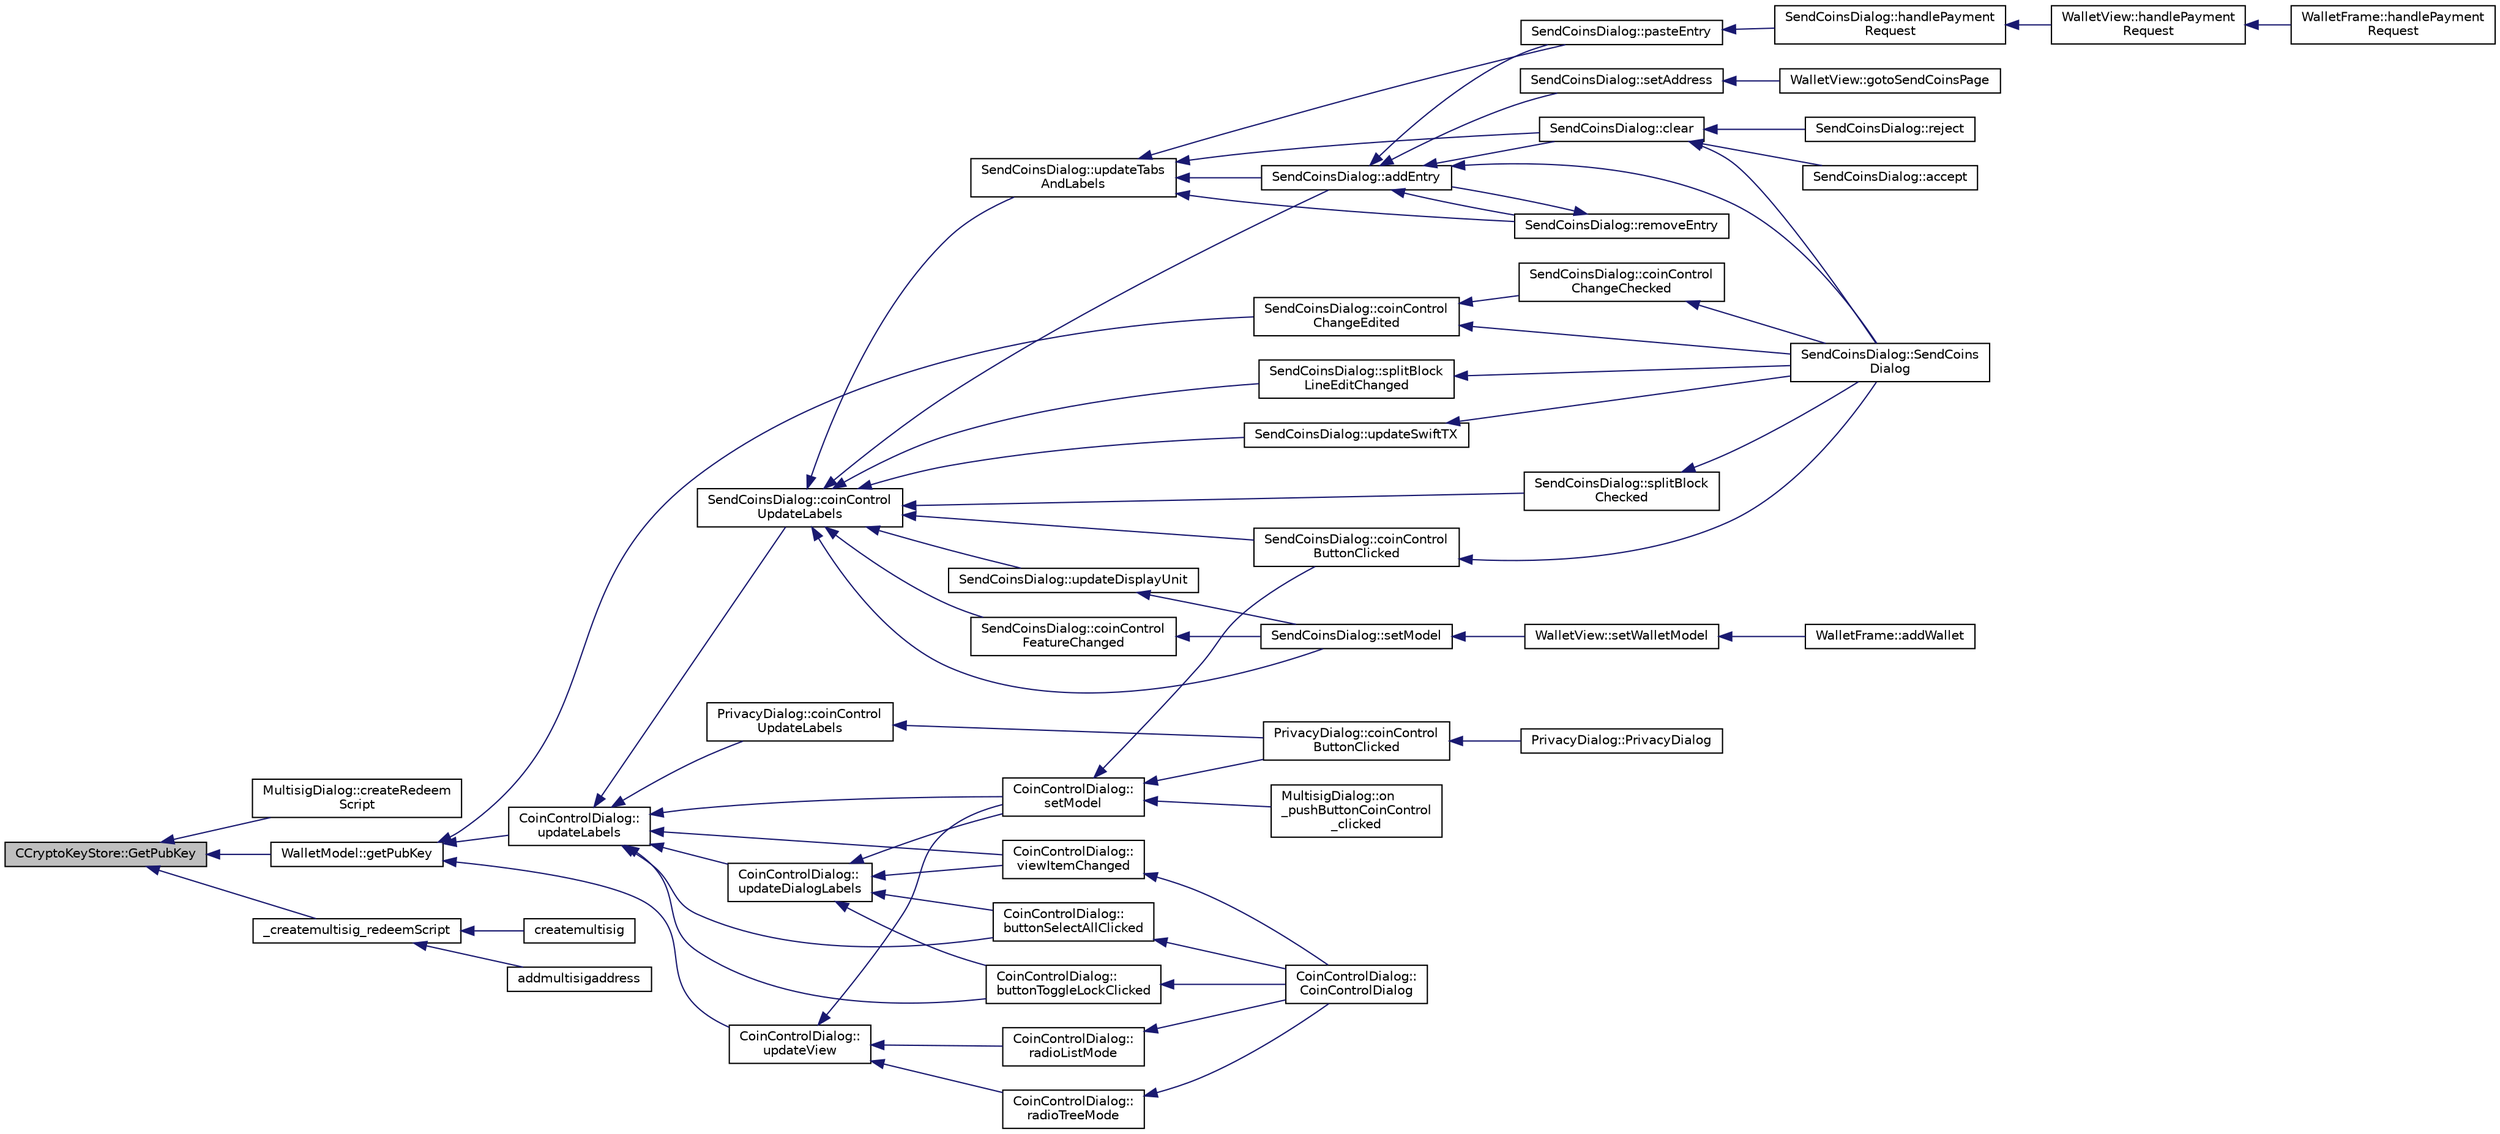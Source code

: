 digraph "CCryptoKeyStore::GetPubKey"
{
  edge [fontname="Helvetica",fontsize="10",labelfontname="Helvetica",labelfontsize="10"];
  node [fontname="Helvetica",fontsize="10",shape=record];
  rankdir="LR";
  Node127 [label="CCryptoKeyStore::GetPubKey",height=0.2,width=0.4,color="black", fillcolor="grey75", style="filled", fontcolor="black"];
  Node127 -> Node128 [dir="back",color="midnightblue",fontsize="10",style="solid",fontname="Helvetica"];
  Node128 [label="MultisigDialog::createRedeem\lScript",height=0.2,width=0.4,color="black", fillcolor="white", style="filled",URL="$class_multisig_dialog.html#a855bc7e7c77ab68f0cb5f9f62f4abf90"];
  Node127 -> Node129 [dir="back",color="midnightblue",fontsize="10",style="solid",fontname="Helvetica"];
  Node129 [label="WalletModel::getPubKey",height=0.2,width=0.4,color="black", fillcolor="white", style="filled",URL="$class_wallet_model.html#abe0b4462654768f301d1f758f7907ca2"];
  Node129 -> Node130 [dir="back",color="midnightblue",fontsize="10",style="solid",fontname="Helvetica"];
  Node130 [label="CoinControlDialog::\lupdateLabels",height=0.2,width=0.4,color="black", fillcolor="white", style="filled",URL="$class_coin_control_dialog.html#a4fc60e89b097952ff22dc0f9c58c87d9"];
  Node130 -> Node131 [dir="back",color="midnightblue",fontsize="10",style="solid",fontname="Helvetica"];
  Node131 [label="CoinControlDialog::\lsetModel",height=0.2,width=0.4,color="black", fillcolor="white", style="filled",URL="$class_coin_control_dialog.html#a4c34a48574814089c54f763a22f5317a"];
  Node131 -> Node132 [dir="back",color="midnightblue",fontsize="10",style="solid",fontname="Helvetica"];
  Node132 [label="MultisigDialog::on\l_pushButtonCoinControl\l_clicked",height=0.2,width=0.4,color="black", fillcolor="white", style="filled",URL="$class_multisig_dialog.html#a3d21b360d294040f947ce6cc685dfdfa"];
  Node131 -> Node133 [dir="back",color="midnightblue",fontsize="10",style="solid",fontname="Helvetica"];
  Node133 [label="PrivacyDialog::coinControl\lButtonClicked",height=0.2,width=0.4,color="black", fillcolor="white", style="filled",URL="$class_privacy_dialog.html#a16488c5d2fb41caedb18e9a6c1a376bb"];
  Node133 -> Node134 [dir="back",color="midnightblue",fontsize="10",style="solid",fontname="Helvetica"];
  Node134 [label="PrivacyDialog::PrivacyDialog",height=0.2,width=0.4,color="black", fillcolor="white", style="filled",URL="$class_privacy_dialog.html#ab7308b7ed5782dfa26fb1f216385207c"];
  Node131 -> Node135 [dir="back",color="midnightblue",fontsize="10",style="solid",fontname="Helvetica"];
  Node135 [label="SendCoinsDialog::coinControl\lButtonClicked",height=0.2,width=0.4,color="black", fillcolor="white", style="filled",URL="$class_send_coins_dialog.html#a59d757d9e4bea5b380eb480fd79cfb49"];
  Node135 -> Node136 [dir="back",color="midnightblue",fontsize="10",style="solid",fontname="Helvetica"];
  Node136 [label="SendCoinsDialog::SendCoins\lDialog",height=0.2,width=0.4,color="black", fillcolor="white", style="filled",URL="$class_send_coins_dialog.html#a0df5bc29d1df68eda44826651afc595f"];
  Node130 -> Node137 [dir="back",color="midnightblue",fontsize="10",style="solid",fontname="Helvetica"];
  Node137 [label="CoinControlDialog::\lbuttonSelectAllClicked",height=0.2,width=0.4,color="black", fillcolor="white", style="filled",URL="$class_coin_control_dialog.html#ae106a71c5b87ac8bea8c52e7c4f4a129"];
  Node137 -> Node138 [dir="back",color="midnightblue",fontsize="10",style="solid",fontname="Helvetica"];
  Node138 [label="CoinControlDialog::\lCoinControlDialog",height=0.2,width=0.4,color="black", fillcolor="white", style="filled",URL="$class_coin_control_dialog.html#a8eafb58ed1c5668af9a4890704136671"];
  Node130 -> Node139 [dir="back",color="midnightblue",fontsize="10",style="solid",fontname="Helvetica"];
  Node139 [label="CoinControlDialog::\lbuttonToggleLockClicked",height=0.2,width=0.4,color="black", fillcolor="white", style="filled",URL="$class_coin_control_dialog.html#a6da2f01f4e266766a0be3609890b22f2"];
  Node139 -> Node138 [dir="back",color="midnightblue",fontsize="10",style="solid",fontname="Helvetica"];
  Node130 -> Node140 [dir="back",color="midnightblue",fontsize="10",style="solid",fontname="Helvetica"];
  Node140 [label="CoinControlDialog::\lviewItemChanged",height=0.2,width=0.4,color="black", fillcolor="white", style="filled",URL="$class_coin_control_dialog.html#ac3c37dabd83f71d9c96bf5567fe85234"];
  Node140 -> Node138 [dir="back",color="midnightblue",fontsize="10",style="solid",fontname="Helvetica"];
  Node130 -> Node141 [dir="back",color="midnightblue",fontsize="10",style="solid",fontname="Helvetica"];
  Node141 [label="CoinControlDialog::\lupdateDialogLabels",height=0.2,width=0.4,color="black", fillcolor="white", style="filled",URL="$class_coin_control_dialog.html#ae0162e01893a3c85aeeee743c1cb1084"];
  Node141 -> Node131 [dir="back",color="midnightblue",fontsize="10",style="solid",fontname="Helvetica"];
  Node141 -> Node137 [dir="back",color="midnightblue",fontsize="10",style="solid",fontname="Helvetica"];
  Node141 -> Node139 [dir="back",color="midnightblue",fontsize="10",style="solid",fontname="Helvetica"];
  Node141 -> Node140 [dir="back",color="midnightblue",fontsize="10",style="solid",fontname="Helvetica"];
  Node130 -> Node142 [dir="back",color="midnightblue",fontsize="10",style="solid",fontname="Helvetica"];
  Node142 [label="PrivacyDialog::coinControl\lUpdateLabels",height=0.2,width=0.4,color="black", fillcolor="white", style="filled",URL="$class_privacy_dialog.html#a721730d9cef00052728718f55bbf80d3"];
  Node142 -> Node133 [dir="back",color="midnightblue",fontsize="10",style="solid",fontname="Helvetica"];
  Node130 -> Node143 [dir="back",color="midnightblue",fontsize="10",style="solid",fontname="Helvetica"];
  Node143 [label="SendCoinsDialog::coinControl\lUpdateLabels",height=0.2,width=0.4,color="black", fillcolor="white", style="filled",URL="$class_send_coins_dialog.html#ae4f429aabcaf309aa314b90049be2a74"];
  Node143 -> Node144 [dir="back",color="midnightblue",fontsize="10",style="solid",fontname="Helvetica"];
  Node144 [label="SendCoinsDialog::setModel",height=0.2,width=0.4,color="black", fillcolor="white", style="filled",URL="$class_send_coins_dialog.html#a73a6c1b1850a334ee652ac167713a2aa"];
  Node144 -> Node145 [dir="back",color="midnightblue",fontsize="10",style="solid",fontname="Helvetica"];
  Node145 [label="WalletView::setWalletModel",height=0.2,width=0.4,color="black", fillcolor="white", style="filled",URL="$class_wallet_view.html#a0a37ff693a4f9c1e5ddc23f9cd3913be",tooltip="Set the wallet model. "];
  Node145 -> Node146 [dir="back",color="midnightblue",fontsize="10",style="solid",fontname="Helvetica"];
  Node146 [label="WalletFrame::addWallet",height=0.2,width=0.4,color="black", fillcolor="white", style="filled",URL="$class_wallet_frame.html#aa199c3f27654199d84c365cf86167d86"];
  Node143 -> Node147 [dir="back",color="midnightblue",fontsize="10",style="solid",fontname="Helvetica"];
  Node147 [label="SendCoinsDialog::addEntry",height=0.2,width=0.4,color="black", fillcolor="white", style="filled",URL="$class_send_coins_dialog.html#a3d680a76b967641115c6ff2fa83fb62a"];
  Node147 -> Node136 [dir="back",color="midnightblue",fontsize="10",style="solid",fontname="Helvetica"];
  Node147 -> Node148 [dir="back",color="midnightblue",fontsize="10",style="solid",fontname="Helvetica"];
  Node148 [label="SendCoinsDialog::clear",height=0.2,width=0.4,color="black", fillcolor="white", style="filled",URL="$class_send_coins_dialog.html#a127bddff45f49ff5e6e263efe218ae26"];
  Node148 -> Node136 [dir="back",color="midnightblue",fontsize="10",style="solid",fontname="Helvetica"];
  Node148 -> Node149 [dir="back",color="midnightblue",fontsize="10",style="solid",fontname="Helvetica"];
  Node149 [label="SendCoinsDialog::reject",height=0.2,width=0.4,color="black", fillcolor="white", style="filled",URL="$class_send_coins_dialog.html#a4879553d77d29f522ac92ac04580f4ad"];
  Node148 -> Node150 [dir="back",color="midnightblue",fontsize="10",style="solid",fontname="Helvetica"];
  Node150 [label="SendCoinsDialog::accept",height=0.2,width=0.4,color="black", fillcolor="white", style="filled",URL="$class_send_coins_dialog.html#af2185c3d29e43d37c30669f0def46060"];
  Node147 -> Node151 [dir="back",color="midnightblue",fontsize="10",style="solid",fontname="Helvetica"];
  Node151 [label="SendCoinsDialog::removeEntry",height=0.2,width=0.4,color="black", fillcolor="white", style="filled",URL="$class_send_coins_dialog.html#aabd82a79bd2358493f36425f1d62136b"];
  Node151 -> Node147 [dir="back",color="midnightblue",fontsize="10",style="solid",fontname="Helvetica"];
  Node147 -> Node152 [dir="back",color="midnightblue",fontsize="10",style="solid",fontname="Helvetica"];
  Node152 [label="SendCoinsDialog::setAddress",height=0.2,width=0.4,color="black", fillcolor="white", style="filled",URL="$class_send_coins_dialog.html#a920b2dbf121ca3cfac2adc56e96295f8"];
  Node152 -> Node153 [dir="back",color="midnightblue",fontsize="10",style="solid",fontname="Helvetica"];
  Node153 [label="WalletView::gotoSendCoinsPage",height=0.2,width=0.4,color="black", fillcolor="white", style="filled",URL="$class_wallet_view.html#a2a70c2b00b097dd7b83b6915bb037ea3",tooltip="Switch to send coins page. "];
  Node147 -> Node154 [dir="back",color="midnightblue",fontsize="10",style="solid",fontname="Helvetica"];
  Node154 [label="SendCoinsDialog::pasteEntry",height=0.2,width=0.4,color="black", fillcolor="white", style="filled",URL="$class_send_coins_dialog.html#a4440d15ced5d217baaad33a17d56b409"];
  Node154 -> Node155 [dir="back",color="midnightblue",fontsize="10",style="solid",fontname="Helvetica"];
  Node155 [label="SendCoinsDialog::handlePayment\lRequest",height=0.2,width=0.4,color="black", fillcolor="white", style="filled",URL="$class_send_coins_dialog.html#a82ed6a3badadaa523415e1924ebd292a"];
  Node155 -> Node156 [dir="back",color="midnightblue",fontsize="10",style="solid",fontname="Helvetica"];
  Node156 [label="WalletView::handlePayment\lRequest",height=0.2,width=0.4,color="black", fillcolor="white", style="filled",URL="$class_wallet_view.html#a0ae21d91a9d7755026ce2a6846cef68d"];
  Node156 -> Node157 [dir="back",color="midnightblue",fontsize="10",style="solid",fontname="Helvetica"];
  Node157 [label="WalletFrame::handlePayment\lRequest",height=0.2,width=0.4,color="black", fillcolor="white", style="filled",URL="$class_wallet_frame.html#aa8c5b10f2240df164795619ca41c619c"];
  Node143 -> Node158 [dir="back",color="midnightblue",fontsize="10",style="solid",fontname="Helvetica"];
  Node158 [label="SendCoinsDialog::updateTabs\lAndLabels",height=0.2,width=0.4,color="black", fillcolor="white", style="filled",URL="$class_send_coins_dialog.html#a3b834c739f7d02d8086a2bf58525c5f0"];
  Node158 -> Node148 [dir="back",color="midnightblue",fontsize="10",style="solid",fontname="Helvetica"];
  Node158 -> Node147 [dir="back",color="midnightblue",fontsize="10",style="solid",fontname="Helvetica"];
  Node158 -> Node151 [dir="back",color="midnightblue",fontsize="10",style="solid",fontname="Helvetica"];
  Node158 -> Node154 [dir="back",color="midnightblue",fontsize="10",style="solid",fontname="Helvetica"];
  Node143 -> Node159 [dir="back",color="midnightblue",fontsize="10",style="solid",fontname="Helvetica"];
  Node159 [label="SendCoinsDialog::updateDisplayUnit",height=0.2,width=0.4,color="black", fillcolor="white", style="filled",URL="$class_send_coins_dialog.html#a74815ad8502b126200b6fd2e59e9f042"];
  Node159 -> Node144 [dir="back",color="midnightblue",fontsize="10",style="solid",fontname="Helvetica"];
  Node143 -> Node160 [dir="back",color="midnightblue",fontsize="10",style="solid",fontname="Helvetica"];
  Node160 [label="SendCoinsDialog::updateSwiftTX",height=0.2,width=0.4,color="black", fillcolor="white", style="filled",URL="$class_send_coins_dialog.html#ad0ec158c40aa7129bf78e613ee183d7c"];
  Node160 -> Node136 [dir="back",color="midnightblue",fontsize="10",style="solid",fontname="Helvetica"];
  Node143 -> Node161 [dir="back",color="midnightblue",fontsize="10",style="solid",fontname="Helvetica"];
  Node161 [label="SendCoinsDialog::splitBlock\lChecked",height=0.2,width=0.4,color="black", fillcolor="white", style="filled",URL="$class_send_coins_dialog.html#af877b5c2223b5873110e093f5fb04645"];
  Node161 -> Node136 [dir="back",color="midnightblue",fontsize="10",style="solid",fontname="Helvetica"];
  Node143 -> Node162 [dir="back",color="midnightblue",fontsize="10",style="solid",fontname="Helvetica"];
  Node162 [label="SendCoinsDialog::splitBlock\lLineEditChanged",height=0.2,width=0.4,color="black", fillcolor="white", style="filled",URL="$class_send_coins_dialog.html#ab925f4161a3637e766b7a0625761035b"];
  Node162 -> Node136 [dir="back",color="midnightblue",fontsize="10",style="solid",fontname="Helvetica"];
  Node143 -> Node163 [dir="back",color="midnightblue",fontsize="10",style="solid",fontname="Helvetica"];
  Node163 [label="SendCoinsDialog::coinControl\lFeatureChanged",height=0.2,width=0.4,color="black", fillcolor="white", style="filled",URL="$class_send_coins_dialog.html#af13ddd00abec4f060632d887b5e838a3"];
  Node163 -> Node144 [dir="back",color="midnightblue",fontsize="10",style="solid",fontname="Helvetica"];
  Node143 -> Node135 [dir="back",color="midnightblue",fontsize="10",style="solid",fontname="Helvetica"];
  Node129 -> Node164 [dir="back",color="midnightblue",fontsize="10",style="solid",fontname="Helvetica"];
  Node164 [label="CoinControlDialog::\lupdateView",height=0.2,width=0.4,color="black", fillcolor="white", style="filled",URL="$class_coin_control_dialog.html#aadea33050e5c1efd5eae8d2fcfa721f9"];
  Node164 -> Node131 [dir="back",color="midnightblue",fontsize="10",style="solid",fontname="Helvetica"];
  Node164 -> Node165 [dir="back",color="midnightblue",fontsize="10",style="solid",fontname="Helvetica"];
  Node165 [label="CoinControlDialog::\lradioTreeMode",height=0.2,width=0.4,color="black", fillcolor="white", style="filled",URL="$class_coin_control_dialog.html#a1990d478f3ffba666c358a4f1bd395ec"];
  Node165 -> Node138 [dir="back",color="midnightblue",fontsize="10",style="solid",fontname="Helvetica"];
  Node164 -> Node166 [dir="back",color="midnightblue",fontsize="10",style="solid",fontname="Helvetica"];
  Node166 [label="CoinControlDialog::\lradioListMode",height=0.2,width=0.4,color="black", fillcolor="white", style="filled",URL="$class_coin_control_dialog.html#a775c6d290cb63667a434b09072094533"];
  Node166 -> Node138 [dir="back",color="midnightblue",fontsize="10",style="solid",fontname="Helvetica"];
  Node129 -> Node167 [dir="back",color="midnightblue",fontsize="10",style="solid",fontname="Helvetica"];
  Node167 [label="SendCoinsDialog::coinControl\lChangeEdited",height=0.2,width=0.4,color="black", fillcolor="white", style="filled",URL="$class_send_coins_dialog.html#a1f419f2381bce2ae9b4a7bd140f25a4e"];
  Node167 -> Node136 [dir="back",color="midnightblue",fontsize="10",style="solid",fontname="Helvetica"];
  Node167 -> Node168 [dir="back",color="midnightblue",fontsize="10",style="solid",fontname="Helvetica"];
  Node168 [label="SendCoinsDialog::coinControl\lChangeChecked",height=0.2,width=0.4,color="black", fillcolor="white", style="filled",URL="$class_send_coins_dialog.html#a21224b0dedf14f7a6c05174bff9dea65"];
  Node168 -> Node136 [dir="back",color="midnightblue",fontsize="10",style="solid",fontname="Helvetica"];
  Node127 -> Node169 [dir="back",color="midnightblue",fontsize="10",style="solid",fontname="Helvetica"];
  Node169 [label="_createmultisig_redeemScript",height=0.2,width=0.4,color="black", fillcolor="white", style="filled",URL="$rpcwallet_8cpp.html#aa9b91e060b2d18fffb3b57a679441e68",tooltip="Used by addmultisigaddress / createmultisig: "];
  Node169 -> Node170 [dir="back",color="midnightblue",fontsize="10",style="solid",fontname="Helvetica"];
  Node170 [label="createmultisig",height=0.2,width=0.4,color="black", fillcolor="white", style="filled",URL="$rpcmisc_8cpp.html#a10f145bcadd06025abb3b065e2fa7a84"];
  Node169 -> Node171 [dir="back",color="midnightblue",fontsize="10",style="solid",fontname="Helvetica"];
  Node171 [label="addmultisigaddress",height=0.2,width=0.4,color="black", fillcolor="white", style="filled",URL="$rpcwallet_8cpp.html#a01e8a83cbd4209f10c71719383d7ca2d"];
}
